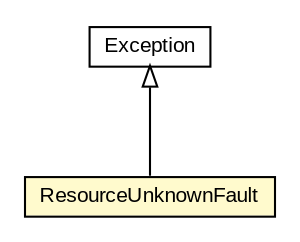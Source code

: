 #!/usr/local/bin/dot
#
# Class diagram 
# Generated by UMLGraph version R5_6-24-gf6e263 (http://www.umlgraph.org/)
#

digraph G {
	edge [fontname="arial",fontsize=10,labelfontname="arial",labelfontsize=10];
	node [fontname="arial",fontsize=10,shape=plaintext];
	nodesep=0.25;
	ranksep=0.5;
	// org.oasis_open.docs.wsn.brw_2.ResourceUnknownFault
	c961629 [label=<<table title="org.oasis_open.docs.wsn.brw_2.ResourceUnknownFault" border="0" cellborder="1" cellspacing="0" cellpadding="2" port="p" bgcolor="lemonChiffon" href="./ResourceUnknownFault.html">
		<tr><td><table border="0" cellspacing="0" cellpadding="1">
<tr><td align="center" balign="center"> ResourceUnknownFault </td></tr>
		</table></td></tr>
		</table>>, URL="./ResourceUnknownFault.html", fontname="arial", fontcolor="black", fontsize=10.0];
	//org.oasis_open.docs.wsn.brw_2.ResourceUnknownFault extends java.lang.Exception
	c962721:p -> c961629:p [dir=back,arrowtail=empty];
	// java.lang.Exception
	c962721 [label=<<table title="java.lang.Exception" border="0" cellborder="1" cellspacing="0" cellpadding="2" port="p" href="http://java.sun.com/j2se/1.4.2/docs/api/java/lang/Exception.html">
		<tr><td><table border="0" cellspacing="0" cellpadding="1">
<tr><td align="center" balign="center"> Exception </td></tr>
		</table></td></tr>
		</table>>, URL="http://java.sun.com/j2se/1.4.2/docs/api/java/lang/Exception.html", fontname="arial", fontcolor="black", fontsize=10.0];
}

